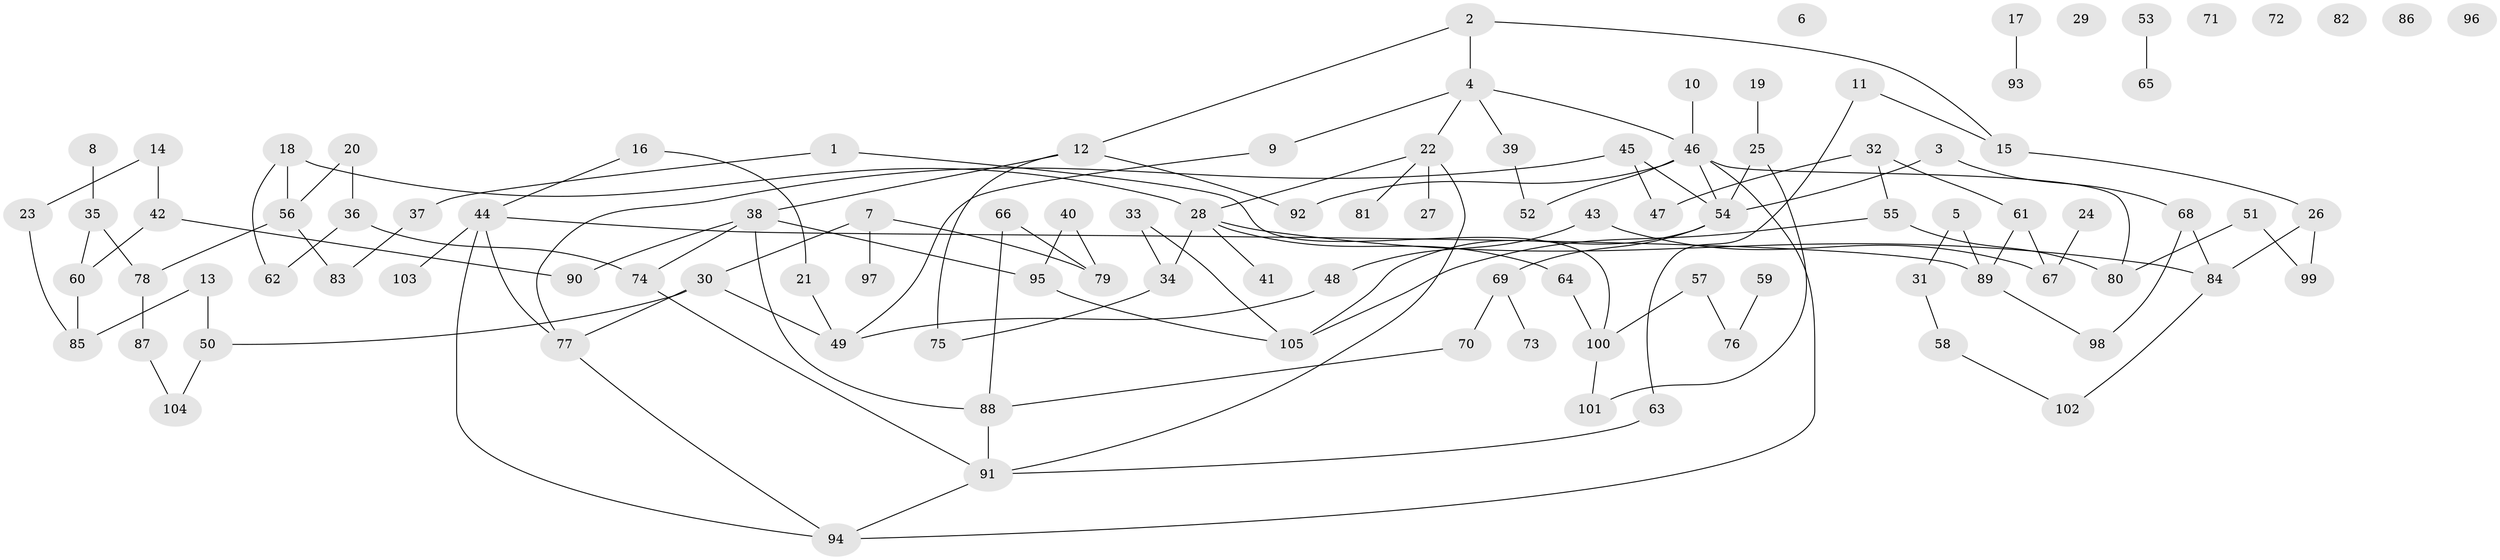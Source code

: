 // coarse degree distribution, {0: 0.2903225806451613, 2: 0.16129032258064516, 1: 0.16129032258064516, 3: 0.16129032258064516, 6: 0.03225806451612903, 5: 0.06451612903225806, 4: 0.06451612903225806, 7: 0.06451612903225806}
// Generated by graph-tools (version 1.1) at 2025/42/03/04/25 21:42:59]
// undirected, 105 vertices, 128 edges
graph export_dot {
graph [start="1"]
  node [color=gray90,style=filled];
  1;
  2;
  3;
  4;
  5;
  6;
  7;
  8;
  9;
  10;
  11;
  12;
  13;
  14;
  15;
  16;
  17;
  18;
  19;
  20;
  21;
  22;
  23;
  24;
  25;
  26;
  27;
  28;
  29;
  30;
  31;
  32;
  33;
  34;
  35;
  36;
  37;
  38;
  39;
  40;
  41;
  42;
  43;
  44;
  45;
  46;
  47;
  48;
  49;
  50;
  51;
  52;
  53;
  54;
  55;
  56;
  57;
  58;
  59;
  60;
  61;
  62;
  63;
  64;
  65;
  66;
  67;
  68;
  69;
  70;
  71;
  72;
  73;
  74;
  75;
  76;
  77;
  78;
  79;
  80;
  81;
  82;
  83;
  84;
  85;
  86;
  87;
  88;
  89;
  90;
  91;
  92;
  93;
  94;
  95;
  96;
  97;
  98;
  99;
  100;
  101;
  102;
  103;
  104;
  105;
  1 -- 37;
  1 -- 100;
  2 -- 4;
  2 -- 12;
  2 -- 15;
  3 -- 54;
  3 -- 68;
  4 -- 9;
  4 -- 22;
  4 -- 39;
  4 -- 46;
  5 -- 31;
  5 -- 89;
  7 -- 30;
  7 -- 79;
  7 -- 97;
  8 -- 35;
  9 -- 49;
  10 -- 46;
  11 -- 15;
  11 -- 63;
  12 -- 38;
  12 -- 75;
  12 -- 92;
  13 -- 50;
  13 -- 85;
  14 -- 23;
  14 -- 42;
  15 -- 26;
  16 -- 21;
  16 -- 44;
  17 -- 93;
  18 -- 28;
  18 -- 56;
  18 -- 62;
  19 -- 25;
  20 -- 36;
  20 -- 56;
  21 -- 49;
  22 -- 27;
  22 -- 28;
  22 -- 81;
  22 -- 91;
  23 -- 85;
  24 -- 67;
  25 -- 54;
  25 -- 101;
  26 -- 84;
  26 -- 99;
  28 -- 34;
  28 -- 41;
  28 -- 64;
  28 -- 84;
  30 -- 49;
  30 -- 50;
  30 -- 77;
  31 -- 58;
  32 -- 47;
  32 -- 55;
  32 -- 61;
  33 -- 34;
  33 -- 105;
  34 -- 75;
  35 -- 60;
  35 -- 78;
  36 -- 62;
  36 -- 74;
  37 -- 83;
  38 -- 74;
  38 -- 88;
  38 -- 90;
  38 -- 95;
  39 -- 52;
  40 -- 79;
  40 -- 95;
  42 -- 60;
  42 -- 90;
  43 -- 48;
  43 -- 67;
  44 -- 77;
  44 -- 89;
  44 -- 94;
  44 -- 103;
  45 -- 47;
  45 -- 54;
  45 -- 77;
  46 -- 52;
  46 -- 54;
  46 -- 80;
  46 -- 92;
  46 -- 94;
  48 -- 49;
  50 -- 104;
  51 -- 80;
  51 -- 99;
  53 -- 65;
  54 -- 69;
  54 -- 105;
  55 -- 80;
  55 -- 105;
  56 -- 78;
  56 -- 83;
  57 -- 76;
  57 -- 100;
  58 -- 102;
  59 -- 76;
  60 -- 85;
  61 -- 67;
  61 -- 89;
  63 -- 91;
  64 -- 100;
  66 -- 79;
  66 -- 88;
  68 -- 84;
  68 -- 98;
  69 -- 70;
  69 -- 73;
  70 -- 88;
  74 -- 91;
  77 -- 94;
  78 -- 87;
  84 -- 102;
  87 -- 104;
  88 -- 91;
  89 -- 98;
  91 -- 94;
  95 -- 105;
  100 -- 101;
}
